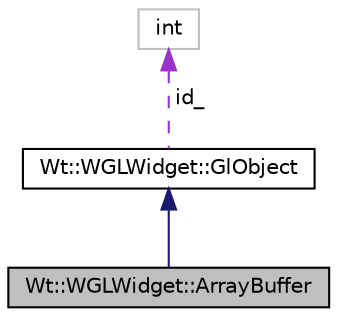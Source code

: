digraph "Wt::WGLWidget::ArrayBuffer"
{
 // LATEX_PDF_SIZE
  edge [fontname="Helvetica",fontsize="10",labelfontname="Helvetica",labelfontsize="10"];
  node [fontname="Helvetica",fontsize="10",shape=record];
  Node1 [label="Wt::WGLWidget::ArrayBuffer",height=0.2,width=0.4,color="black", fillcolor="grey75", style="filled", fontcolor="black",tooltip="Reference to a javascript ArrayBuffer class."];
  Node2 -> Node1 [dir="back",color="midnightblue",fontsize="10",style="solid"];
  Node2 [label="Wt::WGLWidget::GlObject",height=0.2,width=0.4,color="black", fillcolor="white", style="filled",URL="$classWt_1_1WGLWidget_1_1GlObject.html",tooltip="Abstract base class for all GL objects."];
  Node3 -> Node2 [dir="back",color="darkorchid3",fontsize="10",style="dashed",label=" id_" ];
  Node3 [label="int",height=0.2,width=0.4,color="grey75", fillcolor="white", style="filled",tooltip=" "];
}
